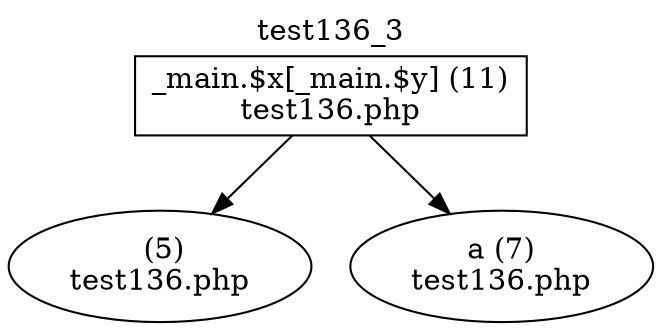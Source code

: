 digraph cfg {
  label="test136_3";
  labelloc=t;
  n1 [shape=box, label="_main.$x[_main.$y] (11)\ntest136.php"];
  n2 [shape=ellipse, label=" (5)\ntest136.php"];
  n3 [shape=ellipse, label="a (7)\ntest136.php"];
  n1 -> n2;
  n1 -> n3;
}
